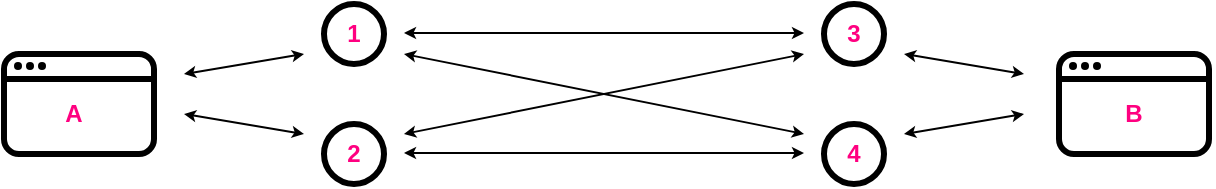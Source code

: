 <mxfile version="12.2.3" type="device" pages="1"><diagram id="Cfx-V9ZzeYMYS_JhHzuv" name="Page-1"><mxGraphModel dx="744" dy="538" grid="1" gridSize="10" guides="1" tooltips="1" connect="1" arrows="1" fold="1" page="1" pageScale="1" pageWidth="850" pageHeight="1100" math="0" shadow="0"><root><mxCell id="0"/><mxCell id="1" parent="0"/><mxCell id="Ua1QZlOsQfh1HPFCXVoA-29" value="" style="group" vertex="1" connectable="0" parent="1"><mxGeometry x="677.5" y="230" width="75" height="50" as="geometry"/></mxCell><mxCell id="Ua1QZlOsQfh1HPFCXVoA-30" value="" style="rounded=1;whiteSpace=wrap;html=1;strokeWidth=3;" vertex="1" parent="Ua1QZlOsQfh1HPFCXVoA-29"><mxGeometry width="75" height="50" as="geometry"/></mxCell><mxCell id="Ua1QZlOsQfh1HPFCXVoA-31" value="" style="endArrow=none;html=1;entryX=1;entryY=0.25;entryDx=0;entryDy=0;exitX=0;exitY=0.25;exitDx=0;exitDy=0;strokeWidth=3;" edge="1" parent="Ua1QZlOsQfh1HPFCXVoA-29" source="Ua1QZlOsQfh1HPFCXVoA-30" target="Ua1QZlOsQfh1HPFCXVoA-30"><mxGeometry width="50" height="50" relative="1" as="geometry"><mxPoint y="140" as="sourcePoint"/><mxPoint x="50" y="90" as="targetPoint"/></mxGeometry></mxCell><mxCell id="Ua1QZlOsQfh1HPFCXVoA-32" value="" style="ellipse;whiteSpace=wrap;html=1;aspect=fixed;strokeWidth=3;strokeColor=none;fillColor=#000000;" vertex="1" parent="Ua1QZlOsQfh1HPFCXVoA-29"><mxGeometry x="5" y="4" width="4" height="4" as="geometry"/></mxCell><mxCell id="Ua1QZlOsQfh1HPFCXVoA-33" value="" style="ellipse;whiteSpace=wrap;html=1;aspect=fixed;strokeWidth=3;strokeColor=none;fillColor=#000000;" vertex="1" parent="Ua1QZlOsQfh1HPFCXVoA-29"><mxGeometry x="11" y="4" width="4" height="4" as="geometry"/></mxCell><mxCell id="Ua1QZlOsQfh1HPFCXVoA-34" value="" style="ellipse;whiteSpace=wrap;html=1;aspect=fixed;strokeWidth=3;strokeColor=none;fillColor=#000000;" vertex="1" parent="Ua1QZlOsQfh1HPFCXVoA-29"><mxGeometry x="17" y="4" width="4" height="4" as="geometry"/></mxCell><mxCell id="Ua1QZlOsQfh1HPFCXVoA-28" value="" style="group" vertex="1" connectable="0" parent="1"><mxGeometry x="150" y="230" width="75" height="50" as="geometry"/></mxCell><mxCell id="Ua1QZlOsQfh1HPFCXVoA-22" value="" style="rounded=1;whiteSpace=wrap;html=1;strokeWidth=3;" vertex="1" parent="Ua1QZlOsQfh1HPFCXVoA-28"><mxGeometry width="75" height="50" as="geometry"/></mxCell><mxCell id="Ua1QZlOsQfh1HPFCXVoA-23" value="" style="endArrow=none;html=1;entryX=1;entryY=0.25;entryDx=0;entryDy=0;exitX=0;exitY=0.25;exitDx=0;exitDy=0;strokeWidth=3;" edge="1" parent="Ua1QZlOsQfh1HPFCXVoA-28" source="Ua1QZlOsQfh1HPFCXVoA-22" target="Ua1QZlOsQfh1HPFCXVoA-22"><mxGeometry width="50" height="50" relative="1" as="geometry"><mxPoint y="140" as="sourcePoint"/><mxPoint x="50" y="90" as="targetPoint"/></mxGeometry></mxCell><mxCell id="Ua1QZlOsQfh1HPFCXVoA-24" value="" style="ellipse;whiteSpace=wrap;html=1;aspect=fixed;strokeWidth=3;strokeColor=none;fillColor=#000000;" vertex="1" parent="Ua1QZlOsQfh1HPFCXVoA-28"><mxGeometry x="5" y="4" width="4" height="4" as="geometry"/></mxCell><mxCell id="Ua1QZlOsQfh1HPFCXVoA-26" value="" style="ellipse;whiteSpace=wrap;html=1;aspect=fixed;strokeWidth=3;strokeColor=none;fillColor=#000000;" vertex="1" parent="Ua1QZlOsQfh1HPFCXVoA-28"><mxGeometry x="11" y="4" width="4" height="4" as="geometry"/></mxCell><mxCell id="Ua1QZlOsQfh1HPFCXVoA-27" value="" style="ellipse;whiteSpace=wrap;html=1;aspect=fixed;strokeWidth=3;strokeColor=none;fillColor=#000000;" vertex="1" parent="Ua1QZlOsQfh1HPFCXVoA-28"><mxGeometry x="17" y="4" width="4" height="4" as="geometry"/></mxCell><mxCell id="Ua1QZlOsQfh1HPFCXVoA-4" value="1" style="ellipse;whiteSpace=wrap;html=1;aspect=fixed;strokeWidth=3;fontColor=#FF0080;fontStyle=1" vertex="1" parent="1"><mxGeometry x="310" y="205" width="30" height="30" as="geometry"/></mxCell><mxCell id="Ua1QZlOsQfh1HPFCXVoA-5" value="2" style="ellipse;whiteSpace=wrap;html=1;aspect=fixed;strokeWidth=3;fontColor=#FF0080;fontStyle=1" vertex="1" parent="1"><mxGeometry x="310" y="265" width="30" height="30" as="geometry"/></mxCell><mxCell id="Ua1QZlOsQfh1HPFCXVoA-6" value="3" style="ellipse;whiteSpace=wrap;html=1;aspect=fixed;strokeWidth=3;fontColor=#FF0080;fontStyle=1" vertex="1" parent="1"><mxGeometry x="560" y="205" width="30" height="30" as="geometry"/></mxCell><mxCell id="Ua1QZlOsQfh1HPFCXVoA-7" value="4" style="ellipse;whiteSpace=wrap;html=1;aspect=fixed;strokeWidth=3;fontColor=#FF0080;fontStyle=1" vertex="1" parent="1"><mxGeometry x="560" y="265" width="30" height="30" as="geometry"/></mxCell><mxCell id="Ua1QZlOsQfh1HPFCXVoA-9" value="" style="endArrow=classic;startArrow=classic;html=1;endSize=3;startSize=3;" edge="1" parent="1"><mxGeometry width="50" height="50" relative="1" as="geometry"><mxPoint x="550" y="270" as="sourcePoint"/><mxPoint x="350" y="230" as="targetPoint"/></mxGeometry></mxCell><mxCell id="Ua1QZlOsQfh1HPFCXVoA-10" value="" style="endArrow=classic;startArrow=classic;html=1;endSize=3;startSize=3;" edge="1" parent="1"><mxGeometry width="50" height="50" relative="1" as="geometry"><mxPoint x="550" y="219.5" as="sourcePoint"/><mxPoint x="350" y="219.5" as="targetPoint"/></mxGeometry></mxCell><mxCell id="Ua1QZlOsQfh1HPFCXVoA-11" value="" style="endArrow=classic;startArrow=classic;html=1;endSize=3;startSize=3;" edge="1" parent="1"><mxGeometry width="50" height="50" relative="1" as="geometry"><mxPoint x="550" y="279.5" as="sourcePoint"/><mxPoint x="350" y="279.5" as="targetPoint"/></mxGeometry></mxCell><mxCell id="Ua1QZlOsQfh1HPFCXVoA-12" value="" style="endArrow=classic;startArrow=classic;html=1;endSize=3;startSize=3;" edge="1" parent="1"><mxGeometry width="50" height="50" relative="1" as="geometry"><mxPoint x="550" y="230" as="sourcePoint"/><mxPoint x="350" y="270" as="targetPoint"/></mxGeometry></mxCell><mxCell id="Ua1QZlOsQfh1HPFCXVoA-13" value="" style="endArrow=classic;startArrow=classic;html=1;endSize=3;startSize=3;" edge="1" parent="1"><mxGeometry width="50" height="50" relative="1" as="geometry"><mxPoint x="240" y="240" as="sourcePoint"/><mxPoint x="300" y="230" as="targetPoint"/></mxGeometry></mxCell><mxCell id="Ua1QZlOsQfh1HPFCXVoA-14" value="" style="endArrow=classic;startArrow=classic;html=1;endSize=3;startSize=3;" edge="1" parent="1"><mxGeometry width="50" height="50" relative="1" as="geometry"><mxPoint x="240" y="260" as="sourcePoint"/><mxPoint x="300" y="270" as="targetPoint"/></mxGeometry></mxCell><mxCell id="Ua1QZlOsQfh1HPFCXVoA-15" value="" style="endArrow=classic;startArrow=classic;html=1;endSize=3;startSize=3;" edge="1" parent="1"><mxGeometry width="50" height="50" relative="1" as="geometry"><mxPoint x="600" y="230" as="sourcePoint"/><mxPoint x="660" y="240" as="targetPoint"/></mxGeometry></mxCell><mxCell id="Ua1QZlOsQfh1HPFCXVoA-16" value="" style="endArrow=classic;startArrow=classic;html=1;endSize=3;startSize=3;" edge="1" parent="1"><mxGeometry width="50" height="50" relative="1" as="geometry"><mxPoint x="600" y="270" as="sourcePoint"/><mxPoint x="660" y="260" as="targetPoint"/></mxGeometry></mxCell><mxCell id="Ua1QZlOsQfh1HPFCXVoA-19" value="A" style="text;html=1;strokeColor=none;fillColor=none;align=center;verticalAlign=middle;whiteSpace=wrap;rounded=0;fontStyle=1;fontColor=#FF0080;" vertex="1" parent="1"><mxGeometry x="165" y="250" width="40" height="20" as="geometry"/></mxCell><mxCell id="Ua1QZlOsQfh1HPFCXVoA-20" value="B" style="text;html=1;strokeColor=none;fillColor=none;align=center;verticalAlign=middle;whiteSpace=wrap;rounded=0;fontColor=#FF0080;fontStyle=1" vertex="1" parent="1"><mxGeometry x="695" y="250" width="40" height="20" as="geometry"/></mxCell></root></mxGraphModel></diagram></mxfile>